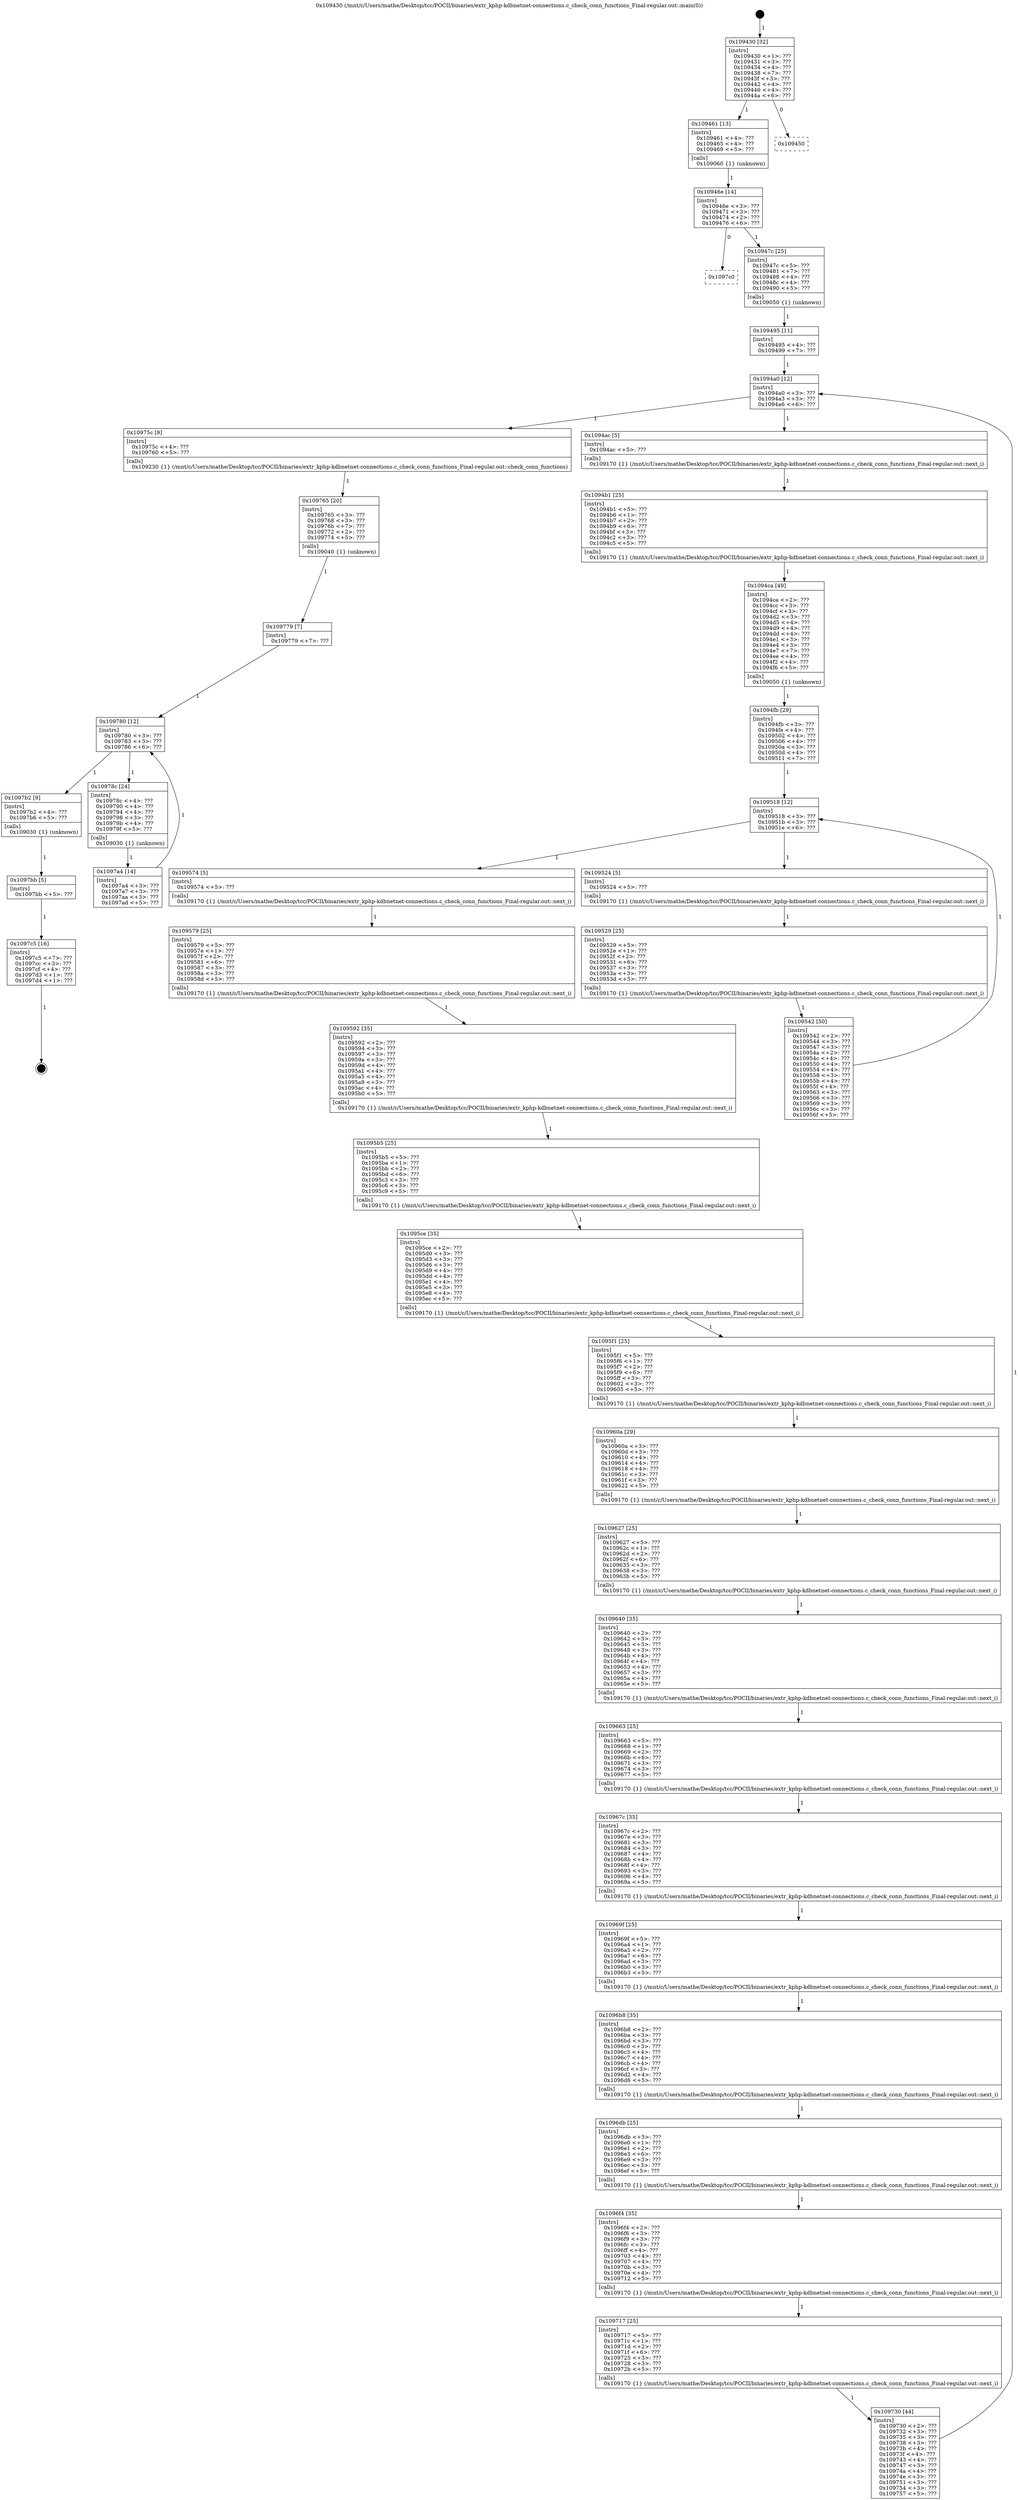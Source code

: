digraph "0x109430" {
  label = "0x109430 (/mnt/c/Users/mathe/Desktop/tcc/POCII/binaries/extr_kphp-kdbnetnet-connections.c_check_conn_functions_Final-regular.out::main(0))"
  labelloc = "t"
  node[shape=record]

  Entry [label="",width=0.3,height=0.3,shape=circle,fillcolor=black,style=filled]
  "0x109430" [label="{
     0x109430 [32]\l
     | [instrs]\l
     &nbsp;&nbsp;0x109430 \<+1\>: ???\l
     &nbsp;&nbsp;0x109431 \<+3\>: ???\l
     &nbsp;&nbsp;0x109434 \<+4\>: ???\l
     &nbsp;&nbsp;0x109438 \<+7\>: ???\l
     &nbsp;&nbsp;0x10943f \<+3\>: ???\l
     &nbsp;&nbsp;0x109442 \<+4\>: ???\l
     &nbsp;&nbsp;0x109446 \<+4\>: ???\l
     &nbsp;&nbsp;0x10944a \<+6\>: ???\l
  }"]
  "0x109461" [label="{
     0x109461 [13]\l
     | [instrs]\l
     &nbsp;&nbsp;0x109461 \<+4\>: ???\l
     &nbsp;&nbsp;0x109465 \<+4\>: ???\l
     &nbsp;&nbsp;0x109469 \<+5\>: ???\l
     | [calls]\l
     &nbsp;&nbsp;0x109060 \{1\} (unknown)\l
  }"]
  "0x109450" [label="{
     0x109450\l
  }", style=dashed]
  "0x10946e" [label="{
     0x10946e [14]\l
     | [instrs]\l
     &nbsp;&nbsp;0x10946e \<+3\>: ???\l
     &nbsp;&nbsp;0x109471 \<+3\>: ???\l
     &nbsp;&nbsp;0x109474 \<+2\>: ???\l
     &nbsp;&nbsp;0x109476 \<+6\>: ???\l
  }"]
  "0x1097c0" [label="{
     0x1097c0\l
  }", style=dashed]
  "0x10947c" [label="{
     0x10947c [25]\l
     | [instrs]\l
     &nbsp;&nbsp;0x10947c \<+5\>: ???\l
     &nbsp;&nbsp;0x109481 \<+7\>: ???\l
     &nbsp;&nbsp;0x109488 \<+4\>: ???\l
     &nbsp;&nbsp;0x10948c \<+4\>: ???\l
     &nbsp;&nbsp;0x109490 \<+5\>: ???\l
     | [calls]\l
     &nbsp;&nbsp;0x109050 \{1\} (unknown)\l
  }"]
  Exit [label="",width=0.3,height=0.3,shape=circle,fillcolor=black,style=filled,peripheries=2]
  "0x1094a0" [label="{
     0x1094a0 [12]\l
     | [instrs]\l
     &nbsp;&nbsp;0x1094a0 \<+3\>: ???\l
     &nbsp;&nbsp;0x1094a3 \<+3\>: ???\l
     &nbsp;&nbsp;0x1094a6 \<+6\>: ???\l
  }"]
  "0x10975c" [label="{
     0x10975c [9]\l
     | [instrs]\l
     &nbsp;&nbsp;0x10975c \<+4\>: ???\l
     &nbsp;&nbsp;0x109760 \<+5\>: ???\l
     | [calls]\l
     &nbsp;&nbsp;0x109230 \{1\} (/mnt/c/Users/mathe/Desktop/tcc/POCII/binaries/extr_kphp-kdbnetnet-connections.c_check_conn_functions_Final-regular.out::check_conn_functions)\l
  }"]
  "0x1094ac" [label="{
     0x1094ac [5]\l
     | [instrs]\l
     &nbsp;&nbsp;0x1094ac \<+5\>: ???\l
     | [calls]\l
     &nbsp;&nbsp;0x109170 \{1\} (/mnt/c/Users/mathe/Desktop/tcc/POCII/binaries/extr_kphp-kdbnetnet-connections.c_check_conn_functions_Final-regular.out::next_i)\l
  }"]
  "0x1094b1" [label="{
     0x1094b1 [25]\l
     | [instrs]\l
     &nbsp;&nbsp;0x1094b1 \<+5\>: ???\l
     &nbsp;&nbsp;0x1094b6 \<+1\>: ???\l
     &nbsp;&nbsp;0x1094b7 \<+2\>: ???\l
     &nbsp;&nbsp;0x1094b9 \<+6\>: ???\l
     &nbsp;&nbsp;0x1094bf \<+3\>: ???\l
     &nbsp;&nbsp;0x1094c2 \<+3\>: ???\l
     &nbsp;&nbsp;0x1094c5 \<+5\>: ???\l
     | [calls]\l
     &nbsp;&nbsp;0x109170 \{1\} (/mnt/c/Users/mathe/Desktop/tcc/POCII/binaries/extr_kphp-kdbnetnet-connections.c_check_conn_functions_Final-regular.out::next_i)\l
  }"]
  "0x1094ca" [label="{
     0x1094ca [49]\l
     | [instrs]\l
     &nbsp;&nbsp;0x1094ca \<+2\>: ???\l
     &nbsp;&nbsp;0x1094cc \<+3\>: ???\l
     &nbsp;&nbsp;0x1094cf \<+3\>: ???\l
     &nbsp;&nbsp;0x1094d2 \<+3\>: ???\l
     &nbsp;&nbsp;0x1094d5 \<+4\>: ???\l
     &nbsp;&nbsp;0x1094d9 \<+4\>: ???\l
     &nbsp;&nbsp;0x1094dd \<+4\>: ???\l
     &nbsp;&nbsp;0x1094e1 \<+3\>: ???\l
     &nbsp;&nbsp;0x1094e4 \<+3\>: ???\l
     &nbsp;&nbsp;0x1094e7 \<+7\>: ???\l
     &nbsp;&nbsp;0x1094ee \<+4\>: ???\l
     &nbsp;&nbsp;0x1094f2 \<+4\>: ???\l
     &nbsp;&nbsp;0x1094f6 \<+5\>: ???\l
     | [calls]\l
     &nbsp;&nbsp;0x109050 \{1\} (unknown)\l
  }"]
  "0x109518" [label="{
     0x109518 [12]\l
     | [instrs]\l
     &nbsp;&nbsp;0x109518 \<+3\>: ???\l
     &nbsp;&nbsp;0x10951b \<+3\>: ???\l
     &nbsp;&nbsp;0x10951e \<+6\>: ???\l
  }"]
  "0x109574" [label="{
     0x109574 [5]\l
     | [instrs]\l
     &nbsp;&nbsp;0x109574 \<+5\>: ???\l
     | [calls]\l
     &nbsp;&nbsp;0x109170 \{1\} (/mnt/c/Users/mathe/Desktop/tcc/POCII/binaries/extr_kphp-kdbnetnet-connections.c_check_conn_functions_Final-regular.out::next_i)\l
  }"]
  "0x109524" [label="{
     0x109524 [5]\l
     | [instrs]\l
     &nbsp;&nbsp;0x109524 \<+5\>: ???\l
     | [calls]\l
     &nbsp;&nbsp;0x109170 \{1\} (/mnt/c/Users/mathe/Desktop/tcc/POCII/binaries/extr_kphp-kdbnetnet-connections.c_check_conn_functions_Final-regular.out::next_i)\l
  }"]
  "0x109529" [label="{
     0x109529 [25]\l
     | [instrs]\l
     &nbsp;&nbsp;0x109529 \<+5\>: ???\l
     &nbsp;&nbsp;0x10952e \<+1\>: ???\l
     &nbsp;&nbsp;0x10952f \<+2\>: ???\l
     &nbsp;&nbsp;0x109531 \<+6\>: ???\l
     &nbsp;&nbsp;0x109537 \<+3\>: ???\l
     &nbsp;&nbsp;0x10953a \<+3\>: ???\l
     &nbsp;&nbsp;0x10953d \<+5\>: ???\l
     | [calls]\l
     &nbsp;&nbsp;0x109170 \{1\} (/mnt/c/Users/mathe/Desktop/tcc/POCII/binaries/extr_kphp-kdbnetnet-connections.c_check_conn_functions_Final-regular.out::next_i)\l
  }"]
  "0x109542" [label="{
     0x109542 [50]\l
     | [instrs]\l
     &nbsp;&nbsp;0x109542 \<+2\>: ???\l
     &nbsp;&nbsp;0x109544 \<+3\>: ???\l
     &nbsp;&nbsp;0x109547 \<+3\>: ???\l
     &nbsp;&nbsp;0x10954a \<+2\>: ???\l
     &nbsp;&nbsp;0x10954c \<+4\>: ???\l
     &nbsp;&nbsp;0x109550 \<+4\>: ???\l
     &nbsp;&nbsp;0x109554 \<+4\>: ???\l
     &nbsp;&nbsp;0x109558 \<+3\>: ???\l
     &nbsp;&nbsp;0x10955b \<+4\>: ???\l
     &nbsp;&nbsp;0x10955f \<+4\>: ???\l
     &nbsp;&nbsp;0x109563 \<+3\>: ???\l
     &nbsp;&nbsp;0x109566 \<+3\>: ???\l
     &nbsp;&nbsp;0x109569 \<+3\>: ???\l
     &nbsp;&nbsp;0x10956c \<+3\>: ???\l
     &nbsp;&nbsp;0x10956f \<+5\>: ???\l
  }"]
  "0x1094fb" [label="{
     0x1094fb [29]\l
     | [instrs]\l
     &nbsp;&nbsp;0x1094fb \<+3\>: ???\l
     &nbsp;&nbsp;0x1094fe \<+4\>: ???\l
     &nbsp;&nbsp;0x109502 \<+4\>: ???\l
     &nbsp;&nbsp;0x109506 \<+4\>: ???\l
     &nbsp;&nbsp;0x10950a \<+3\>: ???\l
     &nbsp;&nbsp;0x10950d \<+4\>: ???\l
     &nbsp;&nbsp;0x109511 \<+7\>: ???\l
  }"]
  "0x109579" [label="{
     0x109579 [25]\l
     | [instrs]\l
     &nbsp;&nbsp;0x109579 \<+5\>: ???\l
     &nbsp;&nbsp;0x10957e \<+1\>: ???\l
     &nbsp;&nbsp;0x10957f \<+2\>: ???\l
     &nbsp;&nbsp;0x109581 \<+6\>: ???\l
     &nbsp;&nbsp;0x109587 \<+3\>: ???\l
     &nbsp;&nbsp;0x10958a \<+3\>: ???\l
     &nbsp;&nbsp;0x10958d \<+5\>: ???\l
     | [calls]\l
     &nbsp;&nbsp;0x109170 \{1\} (/mnt/c/Users/mathe/Desktop/tcc/POCII/binaries/extr_kphp-kdbnetnet-connections.c_check_conn_functions_Final-regular.out::next_i)\l
  }"]
  "0x109592" [label="{
     0x109592 [35]\l
     | [instrs]\l
     &nbsp;&nbsp;0x109592 \<+2\>: ???\l
     &nbsp;&nbsp;0x109594 \<+3\>: ???\l
     &nbsp;&nbsp;0x109597 \<+3\>: ???\l
     &nbsp;&nbsp;0x10959a \<+3\>: ???\l
     &nbsp;&nbsp;0x10959d \<+4\>: ???\l
     &nbsp;&nbsp;0x1095a1 \<+4\>: ???\l
     &nbsp;&nbsp;0x1095a5 \<+4\>: ???\l
     &nbsp;&nbsp;0x1095a9 \<+3\>: ???\l
     &nbsp;&nbsp;0x1095ac \<+4\>: ???\l
     &nbsp;&nbsp;0x1095b0 \<+5\>: ???\l
     | [calls]\l
     &nbsp;&nbsp;0x109170 \{1\} (/mnt/c/Users/mathe/Desktop/tcc/POCII/binaries/extr_kphp-kdbnetnet-connections.c_check_conn_functions_Final-regular.out::next_i)\l
  }"]
  "0x1095b5" [label="{
     0x1095b5 [25]\l
     | [instrs]\l
     &nbsp;&nbsp;0x1095b5 \<+5\>: ???\l
     &nbsp;&nbsp;0x1095ba \<+1\>: ???\l
     &nbsp;&nbsp;0x1095bb \<+2\>: ???\l
     &nbsp;&nbsp;0x1095bd \<+6\>: ???\l
     &nbsp;&nbsp;0x1095c3 \<+3\>: ???\l
     &nbsp;&nbsp;0x1095c6 \<+3\>: ???\l
     &nbsp;&nbsp;0x1095c9 \<+5\>: ???\l
     | [calls]\l
     &nbsp;&nbsp;0x109170 \{1\} (/mnt/c/Users/mathe/Desktop/tcc/POCII/binaries/extr_kphp-kdbnetnet-connections.c_check_conn_functions_Final-regular.out::next_i)\l
  }"]
  "0x1095ce" [label="{
     0x1095ce [35]\l
     | [instrs]\l
     &nbsp;&nbsp;0x1095ce \<+2\>: ???\l
     &nbsp;&nbsp;0x1095d0 \<+3\>: ???\l
     &nbsp;&nbsp;0x1095d3 \<+3\>: ???\l
     &nbsp;&nbsp;0x1095d6 \<+3\>: ???\l
     &nbsp;&nbsp;0x1095d9 \<+4\>: ???\l
     &nbsp;&nbsp;0x1095dd \<+4\>: ???\l
     &nbsp;&nbsp;0x1095e1 \<+4\>: ???\l
     &nbsp;&nbsp;0x1095e5 \<+3\>: ???\l
     &nbsp;&nbsp;0x1095e8 \<+4\>: ???\l
     &nbsp;&nbsp;0x1095ec \<+5\>: ???\l
     | [calls]\l
     &nbsp;&nbsp;0x109170 \{1\} (/mnt/c/Users/mathe/Desktop/tcc/POCII/binaries/extr_kphp-kdbnetnet-connections.c_check_conn_functions_Final-regular.out::next_i)\l
  }"]
  "0x1095f1" [label="{
     0x1095f1 [25]\l
     | [instrs]\l
     &nbsp;&nbsp;0x1095f1 \<+5\>: ???\l
     &nbsp;&nbsp;0x1095f6 \<+1\>: ???\l
     &nbsp;&nbsp;0x1095f7 \<+2\>: ???\l
     &nbsp;&nbsp;0x1095f9 \<+6\>: ???\l
     &nbsp;&nbsp;0x1095ff \<+3\>: ???\l
     &nbsp;&nbsp;0x109602 \<+3\>: ???\l
     &nbsp;&nbsp;0x109605 \<+5\>: ???\l
     | [calls]\l
     &nbsp;&nbsp;0x109170 \{1\} (/mnt/c/Users/mathe/Desktop/tcc/POCII/binaries/extr_kphp-kdbnetnet-connections.c_check_conn_functions_Final-regular.out::next_i)\l
  }"]
  "0x10960a" [label="{
     0x10960a [29]\l
     | [instrs]\l
     &nbsp;&nbsp;0x10960a \<+3\>: ???\l
     &nbsp;&nbsp;0x10960d \<+3\>: ???\l
     &nbsp;&nbsp;0x109610 \<+4\>: ???\l
     &nbsp;&nbsp;0x109614 \<+4\>: ???\l
     &nbsp;&nbsp;0x109618 \<+4\>: ???\l
     &nbsp;&nbsp;0x10961c \<+3\>: ???\l
     &nbsp;&nbsp;0x10961f \<+3\>: ???\l
     &nbsp;&nbsp;0x109622 \<+5\>: ???\l
     | [calls]\l
     &nbsp;&nbsp;0x109170 \{1\} (/mnt/c/Users/mathe/Desktop/tcc/POCII/binaries/extr_kphp-kdbnetnet-connections.c_check_conn_functions_Final-regular.out::next_i)\l
  }"]
  "0x109627" [label="{
     0x109627 [25]\l
     | [instrs]\l
     &nbsp;&nbsp;0x109627 \<+5\>: ???\l
     &nbsp;&nbsp;0x10962c \<+1\>: ???\l
     &nbsp;&nbsp;0x10962d \<+2\>: ???\l
     &nbsp;&nbsp;0x10962f \<+6\>: ???\l
     &nbsp;&nbsp;0x109635 \<+3\>: ???\l
     &nbsp;&nbsp;0x109638 \<+3\>: ???\l
     &nbsp;&nbsp;0x10963b \<+5\>: ???\l
     | [calls]\l
     &nbsp;&nbsp;0x109170 \{1\} (/mnt/c/Users/mathe/Desktop/tcc/POCII/binaries/extr_kphp-kdbnetnet-connections.c_check_conn_functions_Final-regular.out::next_i)\l
  }"]
  "0x109640" [label="{
     0x109640 [35]\l
     | [instrs]\l
     &nbsp;&nbsp;0x109640 \<+2\>: ???\l
     &nbsp;&nbsp;0x109642 \<+3\>: ???\l
     &nbsp;&nbsp;0x109645 \<+3\>: ???\l
     &nbsp;&nbsp;0x109648 \<+3\>: ???\l
     &nbsp;&nbsp;0x10964b \<+4\>: ???\l
     &nbsp;&nbsp;0x10964f \<+4\>: ???\l
     &nbsp;&nbsp;0x109653 \<+4\>: ???\l
     &nbsp;&nbsp;0x109657 \<+3\>: ???\l
     &nbsp;&nbsp;0x10965a \<+4\>: ???\l
     &nbsp;&nbsp;0x10965e \<+5\>: ???\l
     | [calls]\l
     &nbsp;&nbsp;0x109170 \{1\} (/mnt/c/Users/mathe/Desktop/tcc/POCII/binaries/extr_kphp-kdbnetnet-connections.c_check_conn_functions_Final-regular.out::next_i)\l
  }"]
  "0x109663" [label="{
     0x109663 [25]\l
     | [instrs]\l
     &nbsp;&nbsp;0x109663 \<+5\>: ???\l
     &nbsp;&nbsp;0x109668 \<+1\>: ???\l
     &nbsp;&nbsp;0x109669 \<+2\>: ???\l
     &nbsp;&nbsp;0x10966b \<+6\>: ???\l
     &nbsp;&nbsp;0x109671 \<+3\>: ???\l
     &nbsp;&nbsp;0x109674 \<+3\>: ???\l
     &nbsp;&nbsp;0x109677 \<+5\>: ???\l
     | [calls]\l
     &nbsp;&nbsp;0x109170 \{1\} (/mnt/c/Users/mathe/Desktop/tcc/POCII/binaries/extr_kphp-kdbnetnet-connections.c_check_conn_functions_Final-regular.out::next_i)\l
  }"]
  "0x10967c" [label="{
     0x10967c [35]\l
     | [instrs]\l
     &nbsp;&nbsp;0x10967c \<+2\>: ???\l
     &nbsp;&nbsp;0x10967e \<+3\>: ???\l
     &nbsp;&nbsp;0x109681 \<+3\>: ???\l
     &nbsp;&nbsp;0x109684 \<+3\>: ???\l
     &nbsp;&nbsp;0x109687 \<+4\>: ???\l
     &nbsp;&nbsp;0x10968b \<+4\>: ???\l
     &nbsp;&nbsp;0x10968f \<+4\>: ???\l
     &nbsp;&nbsp;0x109693 \<+3\>: ???\l
     &nbsp;&nbsp;0x109696 \<+4\>: ???\l
     &nbsp;&nbsp;0x10969a \<+5\>: ???\l
     | [calls]\l
     &nbsp;&nbsp;0x109170 \{1\} (/mnt/c/Users/mathe/Desktop/tcc/POCII/binaries/extr_kphp-kdbnetnet-connections.c_check_conn_functions_Final-regular.out::next_i)\l
  }"]
  "0x10969f" [label="{
     0x10969f [25]\l
     | [instrs]\l
     &nbsp;&nbsp;0x10969f \<+5\>: ???\l
     &nbsp;&nbsp;0x1096a4 \<+1\>: ???\l
     &nbsp;&nbsp;0x1096a5 \<+2\>: ???\l
     &nbsp;&nbsp;0x1096a7 \<+6\>: ???\l
     &nbsp;&nbsp;0x1096ad \<+3\>: ???\l
     &nbsp;&nbsp;0x1096b0 \<+3\>: ???\l
     &nbsp;&nbsp;0x1096b3 \<+5\>: ???\l
     | [calls]\l
     &nbsp;&nbsp;0x109170 \{1\} (/mnt/c/Users/mathe/Desktop/tcc/POCII/binaries/extr_kphp-kdbnetnet-connections.c_check_conn_functions_Final-regular.out::next_i)\l
  }"]
  "0x1096b8" [label="{
     0x1096b8 [35]\l
     | [instrs]\l
     &nbsp;&nbsp;0x1096b8 \<+2\>: ???\l
     &nbsp;&nbsp;0x1096ba \<+3\>: ???\l
     &nbsp;&nbsp;0x1096bd \<+3\>: ???\l
     &nbsp;&nbsp;0x1096c0 \<+3\>: ???\l
     &nbsp;&nbsp;0x1096c3 \<+4\>: ???\l
     &nbsp;&nbsp;0x1096c7 \<+4\>: ???\l
     &nbsp;&nbsp;0x1096cb \<+4\>: ???\l
     &nbsp;&nbsp;0x1096cf \<+3\>: ???\l
     &nbsp;&nbsp;0x1096d2 \<+4\>: ???\l
     &nbsp;&nbsp;0x1096d6 \<+5\>: ???\l
     | [calls]\l
     &nbsp;&nbsp;0x109170 \{1\} (/mnt/c/Users/mathe/Desktop/tcc/POCII/binaries/extr_kphp-kdbnetnet-connections.c_check_conn_functions_Final-regular.out::next_i)\l
  }"]
  "0x1096db" [label="{
     0x1096db [25]\l
     | [instrs]\l
     &nbsp;&nbsp;0x1096db \<+5\>: ???\l
     &nbsp;&nbsp;0x1096e0 \<+1\>: ???\l
     &nbsp;&nbsp;0x1096e1 \<+2\>: ???\l
     &nbsp;&nbsp;0x1096e3 \<+6\>: ???\l
     &nbsp;&nbsp;0x1096e9 \<+3\>: ???\l
     &nbsp;&nbsp;0x1096ec \<+3\>: ???\l
     &nbsp;&nbsp;0x1096ef \<+5\>: ???\l
     | [calls]\l
     &nbsp;&nbsp;0x109170 \{1\} (/mnt/c/Users/mathe/Desktop/tcc/POCII/binaries/extr_kphp-kdbnetnet-connections.c_check_conn_functions_Final-regular.out::next_i)\l
  }"]
  "0x1096f4" [label="{
     0x1096f4 [35]\l
     | [instrs]\l
     &nbsp;&nbsp;0x1096f4 \<+2\>: ???\l
     &nbsp;&nbsp;0x1096f6 \<+3\>: ???\l
     &nbsp;&nbsp;0x1096f9 \<+3\>: ???\l
     &nbsp;&nbsp;0x1096fc \<+3\>: ???\l
     &nbsp;&nbsp;0x1096ff \<+4\>: ???\l
     &nbsp;&nbsp;0x109703 \<+4\>: ???\l
     &nbsp;&nbsp;0x109707 \<+4\>: ???\l
     &nbsp;&nbsp;0x10970b \<+3\>: ???\l
     &nbsp;&nbsp;0x10970e \<+4\>: ???\l
     &nbsp;&nbsp;0x109712 \<+5\>: ???\l
     | [calls]\l
     &nbsp;&nbsp;0x109170 \{1\} (/mnt/c/Users/mathe/Desktop/tcc/POCII/binaries/extr_kphp-kdbnetnet-connections.c_check_conn_functions_Final-regular.out::next_i)\l
  }"]
  "0x109717" [label="{
     0x109717 [25]\l
     | [instrs]\l
     &nbsp;&nbsp;0x109717 \<+5\>: ???\l
     &nbsp;&nbsp;0x10971c \<+1\>: ???\l
     &nbsp;&nbsp;0x10971d \<+2\>: ???\l
     &nbsp;&nbsp;0x10971f \<+6\>: ???\l
     &nbsp;&nbsp;0x109725 \<+3\>: ???\l
     &nbsp;&nbsp;0x109728 \<+3\>: ???\l
     &nbsp;&nbsp;0x10972b \<+5\>: ???\l
     | [calls]\l
     &nbsp;&nbsp;0x109170 \{1\} (/mnt/c/Users/mathe/Desktop/tcc/POCII/binaries/extr_kphp-kdbnetnet-connections.c_check_conn_functions_Final-regular.out::next_i)\l
  }"]
  "0x109730" [label="{
     0x109730 [44]\l
     | [instrs]\l
     &nbsp;&nbsp;0x109730 \<+2\>: ???\l
     &nbsp;&nbsp;0x109732 \<+3\>: ???\l
     &nbsp;&nbsp;0x109735 \<+3\>: ???\l
     &nbsp;&nbsp;0x109738 \<+3\>: ???\l
     &nbsp;&nbsp;0x10973b \<+4\>: ???\l
     &nbsp;&nbsp;0x10973f \<+4\>: ???\l
     &nbsp;&nbsp;0x109743 \<+4\>: ???\l
     &nbsp;&nbsp;0x109747 \<+3\>: ???\l
     &nbsp;&nbsp;0x10974a \<+4\>: ???\l
     &nbsp;&nbsp;0x10974e \<+3\>: ???\l
     &nbsp;&nbsp;0x109751 \<+3\>: ???\l
     &nbsp;&nbsp;0x109754 \<+3\>: ???\l
     &nbsp;&nbsp;0x109757 \<+5\>: ???\l
  }"]
  "0x109495" [label="{
     0x109495 [11]\l
     | [instrs]\l
     &nbsp;&nbsp;0x109495 \<+4\>: ???\l
     &nbsp;&nbsp;0x109499 \<+7\>: ???\l
  }"]
  "0x109765" [label="{
     0x109765 [20]\l
     | [instrs]\l
     &nbsp;&nbsp;0x109765 \<+3\>: ???\l
     &nbsp;&nbsp;0x109768 \<+3\>: ???\l
     &nbsp;&nbsp;0x10976b \<+7\>: ???\l
     &nbsp;&nbsp;0x109772 \<+2\>: ???\l
     &nbsp;&nbsp;0x109774 \<+5\>: ???\l
     | [calls]\l
     &nbsp;&nbsp;0x109040 \{1\} (unknown)\l
  }"]
  "0x109780" [label="{
     0x109780 [12]\l
     | [instrs]\l
     &nbsp;&nbsp;0x109780 \<+3\>: ???\l
     &nbsp;&nbsp;0x109783 \<+3\>: ???\l
     &nbsp;&nbsp;0x109786 \<+6\>: ???\l
  }"]
  "0x1097b2" [label="{
     0x1097b2 [9]\l
     | [instrs]\l
     &nbsp;&nbsp;0x1097b2 \<+4\>: ???\l
     &nbsp;&nbsp;0x1097b6 \<+5\>: ???\l
     | [calls]\l
     &nbsp;&nbsp;0x109030 \{1\} (unknown)\l
  }"]
  "0x10978c" [label="{
     0x10978c [24]\l
     | [instrs]\l
     &nbsp;&nbsp;0x10978c \<+4\>: ???\l
     &nbsp;&nbsp;0x109790 \<+4\>: ???\l
     &nbsp;&nbsp;0x109794 \<+4\>: ???\l
     &nbsp;&nbsp;0x109798 \<+3\>: ???\l
     &nbsp;&nbsp;0x10979b \<+4\>: ???\l
     &nbsp;&nbsp;0x10979f \<+5\>: ???\l
     | [calls]\l
     &nbsp;&nbsp;0x109030 \{1\} (unknown)\l
  }"]
  "0x1097a4" [label="{
     0x1097a4 [14]\l
     | [instrs]\l
     &nbsp;&nbsp;0x1097a4 \<+3\>: ???\l
     &nbsp;&nbsp;0x1097a7 \<+3\>: ???\l
     &nbsp;&nbsp;0x1097aa \<+3\>: ???\l
     &nbsp;&nbsp;0x1097ad \<+5\>: ???\l
  }"]
  "0x109779" [label="{
     0x109779 [7]\l
     | [instrs]\l
     &nbsp;&nbsp;0x109779 \<+7\>: ???\l
  }"]
  "0x1097bb" [label="{
     0x1097bb [5]\l
     | [instrs]\l
     &nbsp;&nbsp;0x1097bb \<+5\>: ???\l
  }"]
  "0x1097c5" [label="{
     0x1097c5 [16]\l
     | [instrs]\l
     &nbsp;&nbsp;0x1097c5 \<+7\>: ???\l
     &nbsp;&nbsp;0x1097cc \<+3\>: ???\l
     &nbsp;&nbsp;0x1097cf \<+4\>: ???\l
     &nbsp;&nbsp;0x1097d3 \<+1\>: ???\l
     &nbsp;&nbsp;0x1097d4 \<+1\>: ???\l
  }"]
  Entry -> "0x109430" [label=" 1"]
  "0x109430" -> "0x109461" [label=" 1"]
  "0x109430" -> "0x109450" [label=" 0"]
  "0x109461" -> "0x10946e" [label=" 1"]
  "0x10946e" -> "0x1097c0" [label=" 0"]
  "0x10946e" -> "0x10947c" [label=" 1"]
  "0x1097c5" -> Exit [label=" 1"]
  "0x10947c" -> "0x109495" [label=" 1"]
  "0x1094a0" -> "0x10975c" [label=" 1"]
  "0x1094a0" -> "0x1094ac" [label=" 1"]
  "0x1094ac" -> "0x1094b1" [label=" 1"]
  "0x1094b1" -> "0x1094ca" [label=" 1"]
  "0x1094ca" -> "0x1094fb" [label=" 1"]
  "0x109518" -> "0x109574" [label=" 1"]
  "0x109518" -> "0x109524" [label=" 1"]
  "0x109524" -> "0x109529" [label=" 1"]
  "0x109529" -> "0x109542" [label=" 1"]
  "0x1094fb" -> "0x109518" [label=" 1"]
  "0x109542" -> "0x109518" [label=" 1"]
  "0x109574" -> "0x109579" [label=" 1"]
  "0x109579" -> "0x109592" [label=" 1"]
  "0x109592" -> "0x1095b5" [label=" 1"]
  "0x1095b5" -> "0x1095ce" [label=" 1"]
  "0x1095ce" -> "0x1095f1" [label=" 1"]
  "0x1095f1" -> "0x10960a" [label=" 1"]
  "0x10960a" -> "0x109627" [label=" 1"]
  "0x109627" -> "0x109640" [label=" 1"]
  "0x109640" -> "0x109663" [label=" 1"]
  "0x109663" -> "0x10967c" [label=" 1"]
  "0x10967c" -> "0x10969f" [label=" 1"]
  "0x10969f" -> "0x1096b8" [label=" 1"]
  "0x1096b8" -> "0x1096db" [label=" 1"]
  "0x1096db" -> "0x1096f4" [label=" 1"]
  "0x1096f4" -> "0x109717" [label=" 1"]
  "0x109717" -> "0x109730" [label=" 1"]
  "0x109495" -> "0x1094a0" [label=" 1"]
  "0x109730" -> "0x1094a0" [label=" 1"]
  "0x10975c" -> "0x109765" [label=" 1"]
  "0x109765" -> "0x109779" [label=" 1"]
  "0x109780" -> "0x1097b2" [label=" 1"]
  "0x109780" -> "0x10978c" [label=" 1"]
  "0x10978c" -> "0x1097a4" [label=" 1"]
  "0x109779" -> "0x109780" [label=" 1"]
  "0x1097a4" -> "0x109780" [label=" 1"]
  "0x1097b2" -> "0x1097bb" [label=" 1"]
  "0x1097bb" -> "0x1097c5" [label=" 1"]
}
